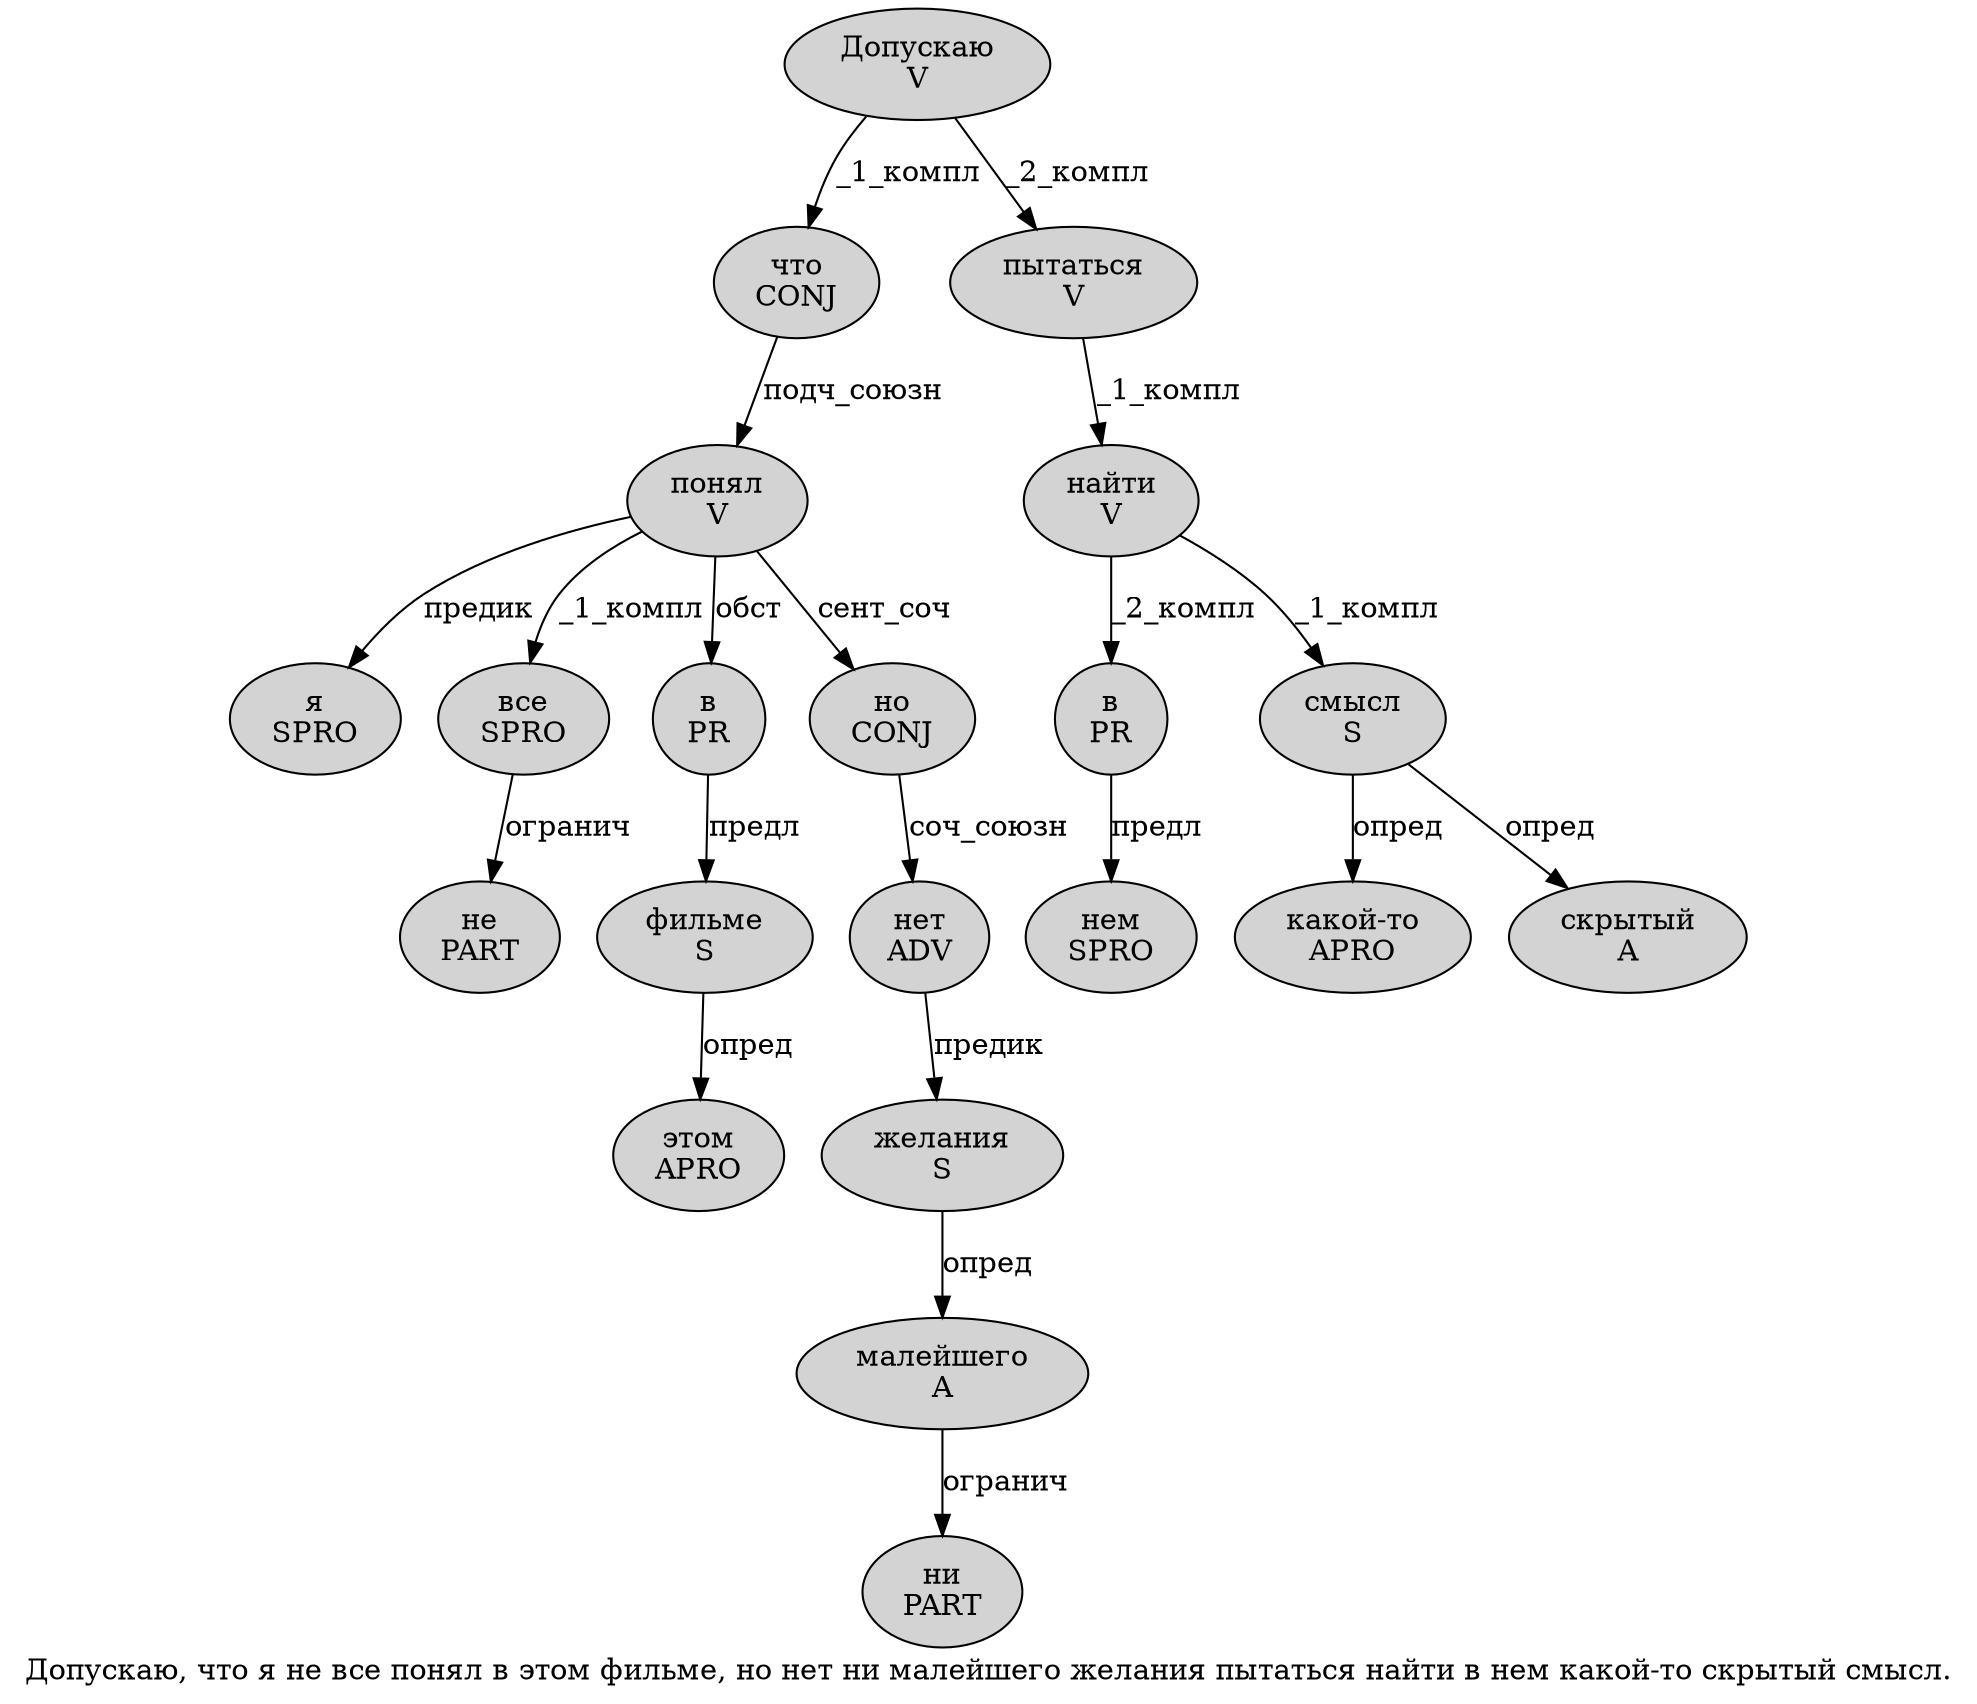 digraph SENTENCE_2483 {
	graph [label="Допускаю, что я не все понял в этом фильме, но нет ни малейшего желания пытаться найти в нем какой-то скрытый смысл."]
	node [style=filled]
		0 [label="Допускаю
V" color="" fillcolor=lightgray penwidth=1 shape=ellipse]
		2 [label="что
CONJ" color="" fillcolor=lightgray penwidth=1 shape=ellipse]
		3 [label="я
SPRO" color="" fillcolor=lightgray penwidth=1 shape=ellipse]
		4 [label="не
PART" color="" fillcolor=lightgray penwidth=1 shape=ellipse]
		5 [label="все
SPRO" color="" fillcolor=lightgray penwidth=1 shape=ellipse]
		6 [label="понял
V" color="" fillcolor=lightgray penwidth=1 shape=ellipse]
		7 [label="в
PR" color="" fillcolor=lightgray penwidth=1 shape=ellipse]
		8 [label="этом
APRO" color="" fillcolor=lightgray penwidth=1 shape=ellipse]
		9 [label="фильме
S" color="" fillcolor=lightgray penwidth=1 shape=ellipse]
		11 [label="но
CONJ" color="" fillcolor=lightgray penwidth=1 shape=ellipse]
		12 [label="нет
ADV" color="" fillcolor=lightgray penwidth=1 shape=ellipse]
		13 [label="ни
PART" color="" fillcolor=lightgray penwidth=1 shape=ellipse]
		14 [label="малейшего
A" color="" fillcolor=lightgray penwidth=1 shape=ellipse]
		15 [label="желания
S" color="" fillcolor=lightgray penwidth=1 shape=ellipse]
		16 [label="пытаться
V" color="" fillcolor=lightgray penwidth=1 shape=ellipse]
		17 [label="найти
V" color="" fillcolor=lightgray penwidth=1 shape=ellipse]
		18 [label="в
PR" color="" fillcolor=lightgray penwidth=1 shape=ellipse]
		19 [label="нем
SPRO" color="" fillcolor=lightgray penwidth=1 shape=ellipse]
		20 [label="какой-то
APRO" color="" fillcolor=lightgray penwidth=1 shape=ellipse]
		21 [label="скрытый
A" color="" fillcolor=lightgray penwidth=1 shape=ellipse]
		22 [label="смысл
S" color="" fillcolor=lightgray penwidth=1 shape=ellipse]
			7 -> 9 [label="предл"]
			9 -> 8 [label="опред"]
			18 -> 19 [label="предл"]
			14 -> 13 [label="огранич"]
			0 -> 2 [label="_1_компл"]
			0 -> 16 [label="_2_компл"]
			11 -> 12 [label="соч_союзн"]
			17 -> 18 [label="_2_компл"]
			17 -> 22 [label="_1_компл"]
			2 -> 6 [label="подч_союзн"]
			22 -> 20 [label="опред"]
			22 -> 21 [label="опред"]
			5 -> 4 [label="огранич"]
			6 -> 3 [label="предик"]
			6 -> 5 [label="_1_компл"]
			6 -> 7 [label="обст"]
			6 -> 11 [label="сент_соч"]
			16 -> 17 [label="_1_компл"]
			15 -> 14 [label="опред"]
			12 -> 15 [label="предик"]
}